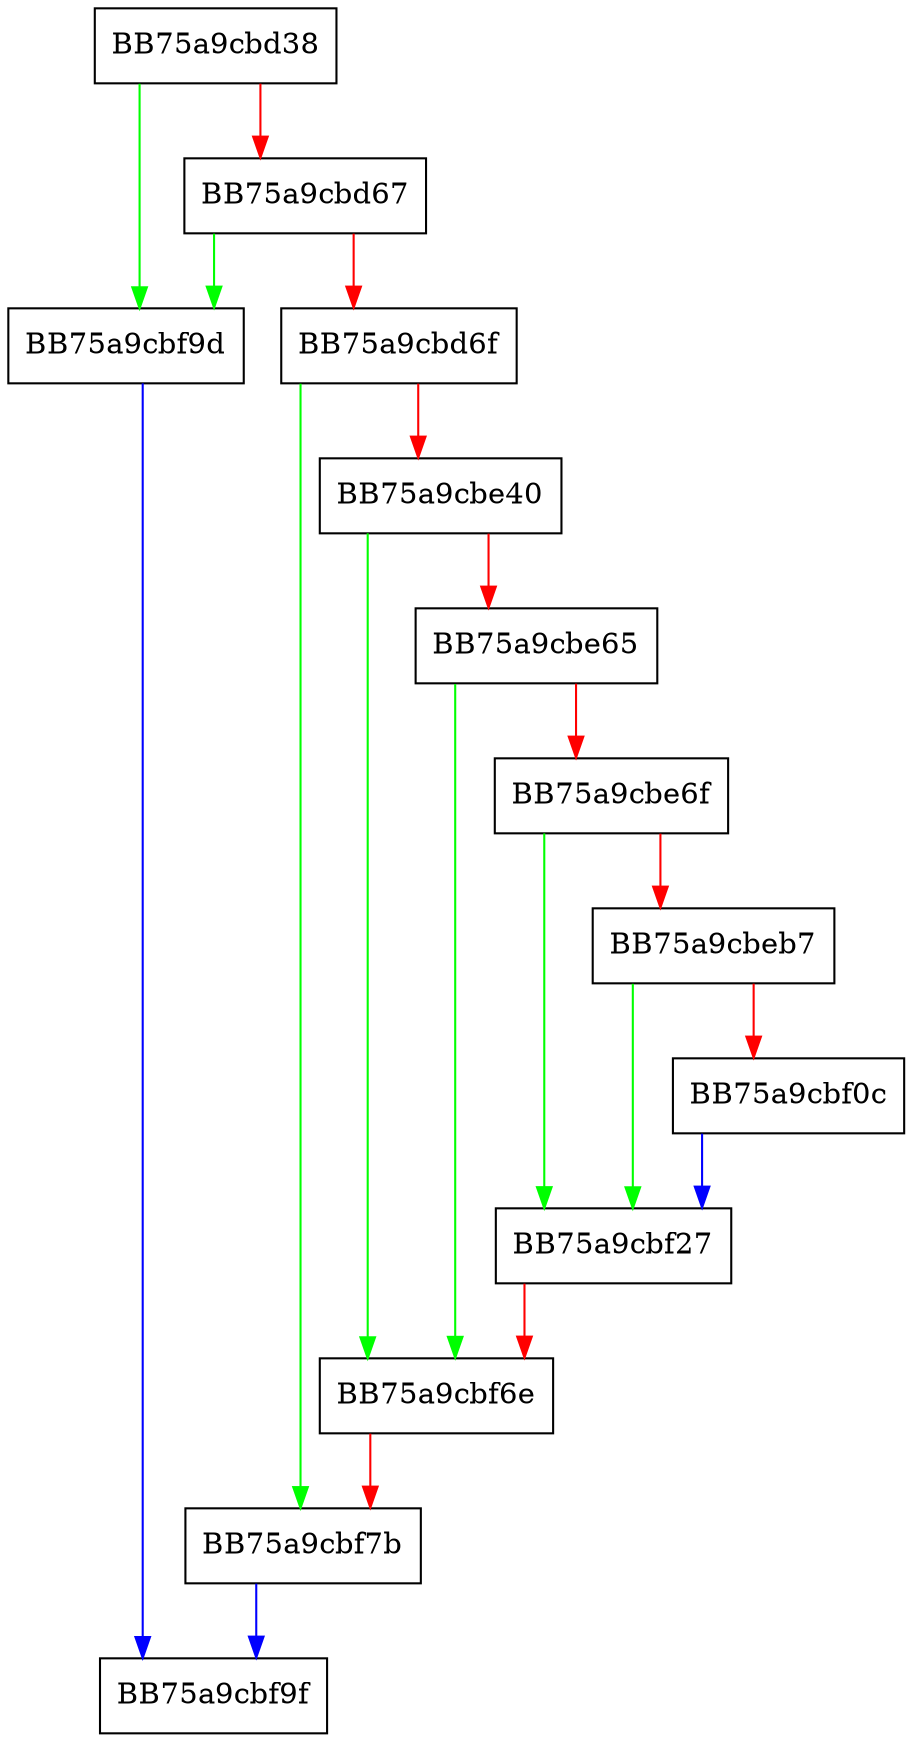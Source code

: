 digraph find_static_model_info {
  node [shape="box"];
  graph [splines=ortho];
  BB75a9cbd38 -> BB75a9cbf9d [color="green"];
  BB75a9cbd38 -> BB75a9cbd67 [color="red"];
  BB75a9cbd67 -> BB75a9cbf9d [color="green"];
  BB75a9cbd67 -> BB75a9cbd6f [color="red"];
  BB75a9cbd6f -> BB75a9cbf7b [color="green"];
  BB75a9cbd6f -> BB75a9cbe40 [color="red"];
  BB75a9cbe40 -> BB75a9cbf6e [color="green"];
  BB75a9cbe40 -> BB75a9cbe65 [color="red"];
  BB75a9cbe65 -> BB75a9cbf6e [color="green"];
  BB75a9cbe65 -> BB75a9cbe6f [color="red"];
  BB75a9cbe6f -> BB75a9cbf27 [color="green"];
  BB75a9cbe6f -> BB75a9cbeb7 [color="red"];
  BB75a9cbeb7 -> BB75a9cbf27 [color="green"];
  BB75a9cbeb7 -> BB75a9cbf0c [color="red"];
  BB75a9cbf0c -> BB75a9cbf27 [color="blue"];
  BB75a9cbf27 -> BB75a9cbf6e [color="red"];
  BB75a9cbf6e -> BB75a9cbf7b [color="red"];
  BB75a9cbf7b -> BB75a9cbf9f [color="blue"];
  BB75a9cbf9d -> BB75a9cbf9f [color="blue"];
}